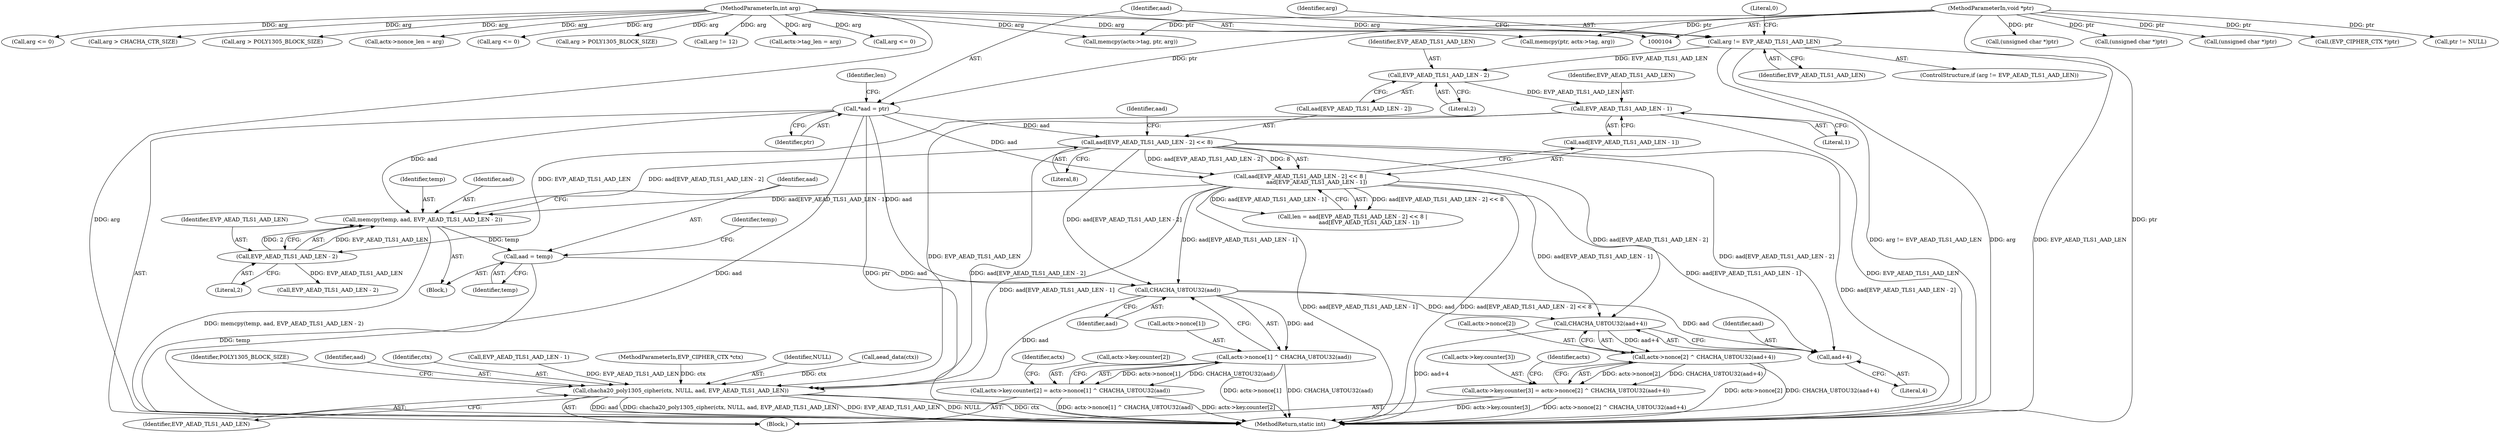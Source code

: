 digraph "0_openssl_00d965474b22b54e4275232bc71ee0c699c5cd21_1@API" {
"1000403" [label="(Call,memcpy(temp, aad, EVP_AEAD_TLS1_AAD_LEN - 2))"];
"1000376" [label="(Call,aad[EVP_AEAD_TLS1_AAD_LEN - 2] << 8)"];
"1000369" [label="(Call,*aad = ptr)"];
"1000108" [label="(MethodParameterIn,void *ptr)"];
"1000375" [label="(Call,aad[EVP_AEAD_TLS1_AAD_LEN - 2] << 8 |\n                   aad[EVP_AEAD_TLS1_AAD_LEN - 1])"];
"1000406" [label="(Call,EVP_AEAD_TLS1_AAD_LEN - 2)"];
"1000385" [label="(Call,EVP_AEAD_TLS1_AAD_LEN - 1)"];
"1000379" [label="(Call,EVP_AEAD_TLS1_AAD_LEN - 2)"];
"1000361" [label="(Call,arg != EVP_AEAD_TLS1_AAD_LEN)"];
"1000107" [label="(MethodParameterIn,int arg)"];
"1000409" [label="(Call,aad = temp)"];
"1000464" [label="(Call,CHACHA_U8TOU32(aad))"];
"1000458" [label="(Call,actx->nonce[1] ^ CHACHA_U8TOU32(aad))"];
"1000450" [label="(Call,actx->key.counter[2] = actx->nonce[1] ^ CHACHA_U8TOU32(aad))"];
"1000480" [label="(Call,CHACHA_U8TOU32(aad+4))"];
"1000474" [label="(Call,actx->nonce[2] ^ CHACHA_U8TOU32(aad+4))"];
"1000466" [label="(Call,actx->key.counter[3] = actx->nonce[2] ^ CHACHA_U8TOU32(aad+4))"];
"1000481" [label="(Call,aad+4)"];
"1000489" [label="(Call,chacha20_poly1305_cipher(ctx, NULL, aad, EVP_AEAD_TLS1_AAD_LEN))"];
"1000365" [label="(Literal,0)"];
"1000404" [label="(Identifier,temp)"];
"1000369" [label="(Call,*aad = ptr)"];
"1000384" [label="(Identifier,aad)"];
"1000381" [label="(Literal,2)"];
"1000465" [label="(Identifier,aad)"];
"1000483" [label="(Literal,4)"];
"1000373" [label="(Call,len = aad[EVP_AEAD_TLS1_AAD_LEN - 2] << 8 |\n                   aad[EVP_AEAD_TLS1_AAD_LEN - 1])"];
"1000409" [label="(Call,aad = temp)"];
"1000363" [label="(Identifier,EVP_AEAD_TLS1_AAD_LEN)"];
"1000105" [label="(MethodParameterIn,EVP_CIPHER_CTX *ctx)"];
"1000108" [label="(MethodParameterIn,void *ptr)"];
"1000408" [label="(Literal,2)"];
"1000387" [label="(Literal,1)"];
"1000227" [label="(Call,arg > CHACHA_CTR_SIZE)"];
"1000405" [label="(Identifier,aad)"];
"1000375" [label="(Call,aad[EVP_AEAD_TLS1_AAD_LEN - 2] << 8 |\n                   aad[EVP_AEAD_TLS1_AAD_LEN - 1])"];
"1000261" [label="(Call,(unsigned char *)ptr)"];
"1000386" [label="(Identifier,EVP_AEAD_TLS1_AAD_LEN)"];
"1000312" [label="(Call,arg > POLY1305_BLOCK_SIZE)"];
"1000300" [label="(Call,(unsigned char *)ptr)"];
"1000466" [label="(Call,actx->key.counter[3] = actx->nonce[2] ^ CHACHA_U8TOU32(aad+4))"];
"1000374" [label="(Identifier,len)"];
"1000491" [label="(Identifier,NULL)"];
"1000464" [label="(Call,CHACHA_U8TOU32(aad))"];
"1000113" [label="(Call,aead_data(ctx))"];
"1000467" [label="(Call,actx->key.counter[3])"];
"1000411" [label="(Identifier,temp)"];
"1000351" [label="(Call,memcpy(ptr, actx->tag, arg))"];
"1000370" [label="(Identifier,aad)"];
"1000232" [label="(Call,actx->nonce_len = arg)"];
"1000493" [label="(Identifier,EVP_AEAD_TLS1_AAD_LEN)"];
"1000383" [label="(Call,aad[EVP_AEAD_TLS1_AAD_LEN - 1])"];
"1000385" [label="(Call,EVP_AEAD_TLS1_AAD_LEN - 1)"];
"1000377" [label="(Call,aad[EVP_AEAD_TLS1_AAD_LEN - 2])"];
"1000406" [label="(Call,EVP_AEAD_TLS1_AAD_LEN - 2)"];
"1000280" [label="(Call,(unsigned char *)ptr)"];
"1000382" [label="(Literal,8)"];
"1000415" [label="(Call,EVP_AEAD_TLS1_AAD_LEN - 2)"];
"1000458" [label="(Call,actx->nonce[1] ^ CHACHA_U8TOU32(aad))"];
"1000107" [label="(MethodParameterIn,int arg)"];
"1000475" [label="(Call,actx->nonce[2])"];
"1000309" [label="(Call,arg <= 0)"];
"1000495" [label="(Identifier,POLY1305_BLOCK_SIZE)"];
"1000366" [label="(Block,)"];
"1000407" [label="(Identifier,EVP_AEAD_TLS1_AAD_LEN)"];
"1000376" [label="(Call,aad[EVP_AEAD_TLS1_AAD_LEN - 2] << 8)"];
"1000371" [label="(Identifier,ptr)"];
"1000193" [label="(Call,(EVP_CIPHER_CTX *)ptr)"];
"1000379" [label="(Call,EVP_AEAD_TLS1_AAD_LEN - 2)"];
"1000342" [label="(Call,arg > POLY1305_BLOCK_SIZE)"];
"1000450" [label="(Call,actx->key.counter[2] = actx->nonce[1] ^ CHACHA_U8TOU32(aad))"];
"1000414" [label="(Identifier,temp)"];
"1000489" [label="(Call,chacha20_poly1305_cipher(ctx, NULL, aad, EVP_AEAD_TLS1_AAD_LEN))"];
"1000470" [label="(Identifier,actx)"];
"1000486" [label="(Identifier,actx)"];
"1000241" [label="(Call,arg != 12)"];
"1000318" [label="(Call,ptr != NULL)"];
"1000360" [label="(ControlStructure,if (arg != EVP_AEAD_TLS1_AAD_LEN))"];
"1000328" [label="(Call,actx->tag_len = arg)"];
"1000393" [label="(Block,)"];
"1000224" [label="(Call,arg <= 0)"];
"1000482" [label="(Identifier,aad)"];
"1000403" [label="(Call,memcpy(temp, aad, EVP_AEAD_TLS1_AAD_LEN - 2))"];
"1000410" [label="(Identifier,aad)"];
"1000322" [label="(Call,memcpy(actx->tag, ptr, arg))"];
"1000380" [label="(Identifier,EVP_AEAD_TLS1_AAD_LEN)"];
"1000474" [label="(Call,actx->nonce[2] ^ CHACHA_U8TOU32(aad+4))"];
"1000459" [label="(Call,actx->nonce[1])"];
"1000338" [label="(Call,arg <= 0)"];
"1000451" [label="(Call,actx->key.counter[2])"];
"1000492" [label="(Identifier,aad)"];
"1000490" [label="(Identifier,ctx)"];
"1000361" [label="(Call,arg != EVP_AEAD_TLS1_AAD_LEN)"];
"1000503" [label="(MethodReturn,static int)"];
"1000481" [label="(Call,aad+4)"];
"1000426" [label="(Call,EVP_AEAD_TLS1_AAD_LEN - 1)"];
"1000362" [label="(Identifier,arg)"];
"1000480" [label="(Call,CHACHA_U8TOU32(aad+4))"];
"1000403" -> "1000393"  [label="AST: "];
"1000403" -> "1000406"  [label="CFG: "];
"1000404" -> "1000403"  [label="AST: "];
"1000405" -> "1000403"  [label="AST: "];
"1000406" -> "1000403"  [label="AST: "];
"1000410" -> "1000403"  [label="CFG: "];
"1000403" -> "1000503"  [label="DDG: memcpy(temp, aad, EVP_AEAD_TLS1_AAD_LEN - 2)"];
"1000376" -> "1000403"  [label="DDG: aad[EVP_AEAD_TLS1_AAD_LEN - 2]"];
"1000375" -> "1000403"  [label="DDG: aad[EVP_AEAD_TLS1_AAD_LEN - 1]"];
"1000369" -> "1000403"  [label="DDG: aad"];
"1000406" -> "1000403"  [label="DDG: EVP_AEAD_TLS1_AAD_LEN"];
"1000406" -> "1000403"  [label="DDG: 2"];
"1000403" -> "1000409"  [label="DDG: temp"];
"1000376" -> "1000375"  [label="AST: "];
"1000376" -> "1000382"  [label="CFG: "];
"1000377" -> "1000376"  [label="AST: "];
"1000382" -> "1000376"  [label="AST: "];
"1000384" -> "1000376"  [label="CFG: "];
"1000376" -> "1000503"  [label="DDG: aad[EVP_AEAD_TLS1_AAD_LEN - 2]"];
"1000376" -> "1000375"  [label="DDG: aad[EVP_AEAD_TLS1_AAD_LEN - 2]"];
"1000376" -> "1000375"  [label="DDG: 8"];
"1000369" -> "1000376"  [label="DDG: aad"];
"1000376" -> "1000464"  [label="DDG: aad[EVP_AEAD_TLS1_AAD_LEN - 2]"];
"1000376" -> "1000480"  [label="DDG: aad[EVP_AEAD_TLS1_AAD_LEN - 2]"];
"1000376" -> "1000481"  [label="DDG: aad[EVP_AEAD_TLS1_AAD_LEN - 2]"];
"1000376" -> "1000489"  [label="DDG: aad[EVP_AEAD_TLS1_AAD_LEN - 2]"];
"1000369" -> "1000366"  [label="AST: "];
"1000369" -> "1000371"  [label="CFG: "];
"1000370" -> "1000369"  [label="AST: "];
"1000371" -> "1000369"  [label="AST: "];
"1000374" -> "1000369"  [label="CFG: "];
"1000369" -> "1000503"  [label="DDG: aad"];
"1000369" -> "1000503"  [label="DDG: ptr"];
"1000108" -> "1000369"  [label="DDG: ptr"];
"1000369" -> "1000375"  [label="DDG: aad"];
"1000369" -> "1000464"  [label="DDG: aad"];
"1000108" -> "1000104"  [label="AST: "];
"1000108" -> "1000503"  [label="DDG: ptr"];
"1000108" -> "1000193"  [label="DDG: ptr"];
"1000108" -> "1000261"  [label="DDG: ptr"];
"1000108" -> "1000280"  [label="DDG: ptr"];
"1000108" -> "1000300"  [label="DDG: ptr"];
"1000108" -> "1000318"  [label="DDG: ptr"];
"1000108" -> "1000322"  [label="DDG: ptr"];
"1000108" -> "1000351"  [label="DDG: ptr"];
"1000375" -> "1000373"  [label="AST: "];
"1000375" -> "1000383"  [label="CFG: "];
"1000383" -> "1000375"  [label="AST: "];
"1000373" -> "1000375"  [label="CFG: "];
"1000375" -> "1000503"  [label="DDG: aad[EVP_AEAD_TLS1_AAD_LEN - 2] << 8"];
"1000375" -> "1000503"  [label="DDG: aad[EVP_AEAD_TLS1_AAD_LEN - 1]"];
"1000375" -> "1000373"  [label="DDG: aad[EVP_AEAD_TLS1_AAD_LEN - 2] << 8"];
"1000375" -> "1000373"  [label="DDG: aad[EVP_AEAD_TLS1_AAD_LEN - 1]"];
"1000375" -> "1000464"  [label="DDG: aad[EVP_AEAD_TLS1_AAD_LEN - 1]"];
"1000375" -> "1000480"  [label="DDG: aad[EVP_AEAD_TLS1_AAD_LEN - 1]"];
"1000375" -> "1000481"  [label="DDG: aad[EVP_AEAD_TLS1_AAD_LEN - 1]"];
"1000375" -> "1000489"  [label="DDG: aad[EVP_AEAD_TLS1_AAD_LEN - 1]"];
"1000406" -> "1000408"  [label="CFG: "];
"1000407" -> "1000406"  [label="AST: "];
"1000408" -> "1000406"  [label="AST: "];
"1000385" -> "1000406"  [label="DDG: EVP_AEAD_TLS1_AAD_LEN"];
"1000406" -> "1000415"  [label="DDG: EVP_AEAD_TLS1_AAD_LEN"];
"1000385" -> "1000383"  [label="AST: "];
"1000385" -> "1000387"  [label="CFG: "];
"1000386" -> "1000385"  [label="AST: "];
"1000387" -> "1000385"  [label="AST: "];
"1000383" -> "1000385"  [label="CFG: "];
"1000385" -> "1000503"  [label="DDG: EVP_AEAD_TLS1_AAD_LEN"];
"1000379" -> "1000385"  [label="DDG: EVP_AEAD_TLS1_AAD_LEN"];
"1000385" -> "1000489"  [label="DDG: EVP_AEAD_TLS1_AAD_LEN"];
"1000379" -> "1000377"  [label="AST: "];
"1000379" -> "1000381"  [label="CFG: "];
"1000380" -> "1000379"  [label="AST: "];
"1000381" -> "1000379"  [label="AST: "];
"1000377" -> "1000379"  [label="CFG: "];
"1000361" -> "1000379"  [label="DDG: EVP_AEAD_TLS1_AAD_LEN"];
"1000361" -> "1000360"  [label="AST: "];
"1000361" -> "1000363"  [label="CFG: "];
"1000362" -> "1000361"  [label="AST: "];
"1000363" -> "1000361"  [label="AST: "];
"1000365" -> "1000361"  [label="CFG: "];
"1000370" -> "1000361"  [label="CFG: "];
"1000361" -> "1000503"  [label="DDG: arg != EVP_AEAD_TLS1_AAD_LEN"];
"1000361" -> "1000503"  [label="DDG: arg"];
"1000361" -> "1000503"  [label="DDG: EVP_AEAD_TLS1_AAD_LEN"];
"1000107" -> "1000361"  [label="DDG: arg"];
"1000107" -> "1000104"  [label="AST: "];
"1000107" -> "1000503"  [label="DDG: arg"];
"1000107" -> "1000224"  [label="DDG: arg"];
"1000107" -> "1000227"  [label="DDG: arg"];
"1000107" -> "1000232"  [label="DDG: arg"];
"1000107" -> "1000241"  [label="DDG: arg"];
"1000107" -> "1000309"  [label="DDG: arg"];
"1000107" -> "1000312"  [label="DDG: arg"];
"1000107" -> "1000322"  [label="DDG: arg"];
"1000107" -> "1000328"  [label="DDG: arg"];
"1000107" -> "1000338"  [label="DDG: arg"];
"1000107" -> "1000342"  [label="DDG: arg"];
"1000107" -> "1000351"  [label="DDG: arg"];
"1000409" -> "1000393"  [label="AST: "];
"1000409" -> "1000411"  [label="CFG: "];
"1000410" -> "1000409"  [label="AST: "];
"1000411" -> "1000409"  [label="AST: "];
"1000414" -> "1000409"  [label="CFG: "];
"1000409" -> "1000503"  [label="DDG: temp"];
"1000409" -> "1000464"  [label="DDG: aad"];
"1000464" -> "1000458"  [label="AST: "];
"1000464" -> "1000465"  [label="CFG: "];
"1000465" -> "1000464"  [label="AST: "];
"1000458" -> "1000464"  [label="CFG: "];
"1000464" -> "1000458"  [label="DDG: aad"];
"1000464" -> "1000480"  [label="DDG: aad"];
"1000464" -> "1000481"  [label="DDG: aad"];
"1000464" -> "1000489"  [label="DDG: aad"];
"1000458" -> "1000450"  [label="AST: "];
"1000459" -> "1000458"  [label="AST: "];
"1000450" -> "1000458"  [label="CFG: "];
"1000458" -> "1000503"  [label="DDG: actx->nonce[1]"];
"1000458" -> "1000503"  [label="DDG: CHACHA_U8TOU32(aad)"];
"1000458" -> "1000450"  [label="DDG: actx->nonce[1]"];
"1000458" -> "1000450"  [label="DDG: CHACHA_U8TOU32(aad)"];
"1000450" -> "1000366"  [label="AST: "];
"1000451" -> "1000450"  [label="AST: "];
"1000470" -> "1000450"  [label="CFG: "];
"1000450" -> "1000503"  [label="DDG: actx->nonce[1] ^ CHACHA_U8TOU32(aad)"];
"1000450" -> "1000503"  [label="DDG: actx->key.counter[2]"];
"1000480" -> "1000474"  [label="AST: "];
"1000480" -> "1000481"  [label="CFG: "];
"1000481" -> "1000480"  [label="AST: "];
"1000474" -> "1000480"  [label="CFG: "];
"1000480" -> "1000503"  [label="DDG: aad+4"];
"1000480" -> "1000474"  [label="DDG: aad+4"];
"1000474" -> "1000466"  [label="AST: "];
"1000475" -> "1000474"  [label="AST: "];
"1000466" -> "1000474"  [label="CFG: "];
"1000474" -> "1000503"  [label="DDG: actx->nonce[2]"];
"1000474" -> "1000503"  [label="DDG: CHACHA_U8TOU32(aad+4)"];
"1000474" -> "1000466"  [label="DDG: actx->nonce[2]"];
"1000474" -> "1000466"  [label="DDG: CHACHA_U8TOU32(aad+4)"];
"1000466" -> "1000366"  [label="AST: "];
"1000467" -> "1000466"  [label="AST: "];
"1000486" -> "1000466"  [label="CFG: "];
"1000466" -> "1000503"  [label="DDG: actx->key.counter[3]"];
"1000466" -> "1000503"  [label="DDG: actx->nonce[2] ^ CHACHA_U8TOU32(aad+4)"];
"1000481" -> "1000483"  [label="CFG: "];
"1000482" -> "1000481"  [label="AST: "];
"1000483" -> "1000481"  [label="AST: "];
"1000489" -> "1000366"  [label="AST: "];
"1000489" -> "1000493"  [label="CFG: "];
"1000490" -> "1000489"  [label="AST: "];
"1000491" -> "1000489"  [label="AST: "];
"1000492" -> "1000489"  [label="AST: "];
"1000493" -> "1000489"  [label="AST: "];
"1000495" -> "1000489"  [label="CFG: "];
"1000489" -> "1000503"  [label="DDG: chacha20_poly1305_cipher(ctx, NULL, aad, EVP_AEAD_TLS1_AAD_LEN)"];
"1000489" -> "1000503"  [label="DDG: EVP_AEAD_TLS1_AAD_LEN"];
"1000489" -> "1000503"  [label="DDG: NULL"];
"1000489" -> "1000503"  [label="DDG: ctx"];
"1000489" -> "1000503"  [label="DDG: aad"];
"1000113" -> "1000489"  [label="DDG: ctx"];
"1000105" -> "1000489"  [label="DDG: ctx"];
"1000426" -> "1000489"  [label="DDG: EVP_AEAD_TLS1_AAD_LEN"];
}
